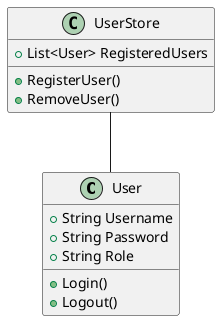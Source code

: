 @startuml
class User {
    +String Username
    +String Password
    +String Role
    +Login()
    +Logout()
}
class UserStore {
    +List<User> RegisteredUsers
    +RegisterUser()
    +RemoveUser()
}
UserStore -- User
@enduml

